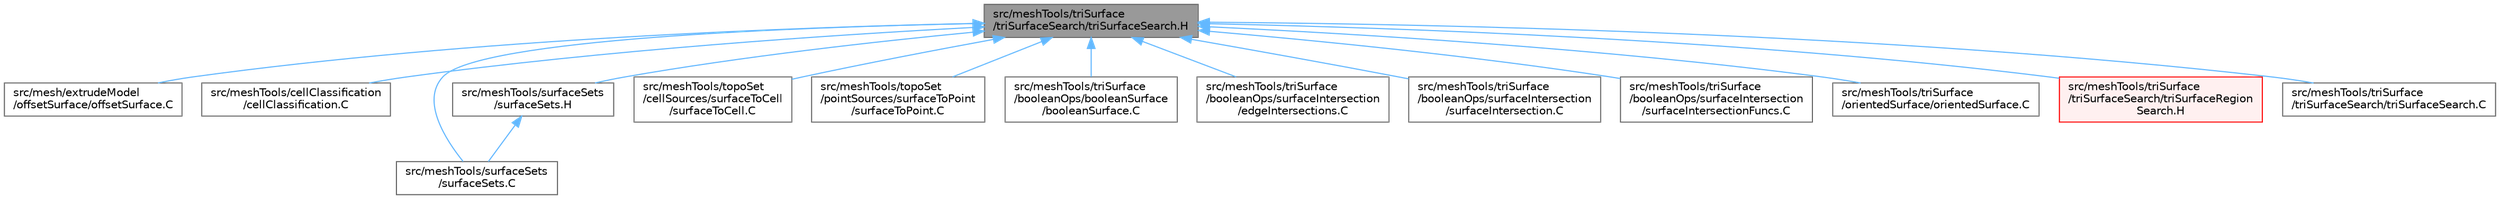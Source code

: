 digraph "src/meshTools/triSurface/triSurfaceSearch/triSurfaceSearch.H"
{
 // LATEX_PDF_SIZE
  bgcolor="transparent";
  edge [fontname=Helvetica,fontsize=10,labelfontname=Helvetica,labelfontsize=10];
  node [fontname=Helvetica,fontsize=10,shape=box,height=0.2,width=0.4];
  Node1 [id="Node000001",label="src/meshTools/triSurface\l/triSurfaceSearch/triSurfaceSearch.H",height=0.2,width=0.4,color="gray40", fillcolor="grey60", style="filled", fontcolor="black",tooltip=" "];
  Node1 -> Node2 [id="edge1_Node000001_Node000002",dir="back",color="steelblue1",style="solid",tooltip=" "];
  Node2 [id="Node000002",label="src/mesh/extrudeModel\l/offsetSurface/offsetSurface.C",height=0.2,width=0.4,color="grey40", fillcolor="white", style="filled",URL="$offsetSurface_8C.html",tooltip=" "];
  Node1 -> Node3 [id="edge2_Node000001_Node000003",dir="back",color="steelblue1",style="solid",tooltip=" "];
  Node3 [id="Node000003",label="src/meshTools/cellClassification\l/cellClassification.C",height=0.2,width=0.4,color="grey40", fillcolor="white", style="filled",URL="$cellClassification_8C.html",tooltip=" "];
  Node1 -> Node4 [id="edge3_Node000001_Node000004",dir="back",color="steelblue1",style="solid",tooltip=" "];
  Node4 [id="Node000004",label="src/meshTools/surfaceSets\l/surfaceSets.C",height=0.2,width=0.4,color="grey40", fillcolor="white", style="filled",URL="$surfaceSets_8C.html",tooltip=" "];
  Node1 -> Node5 [id="edge4_Node000001_Node000005",dir="back",color="steelblue1",style="solid",tooltip=" "];
  Node5 [id="Node000005",label="src/meshTools/surfaceSets\l/surfaceSets.H",height=0.2,width=0.4,color="grey40", fillcolor="white", style="filled",URL="$surfaceSets_8H.html",tooltip=" "];
  Node5 -> Node4 [id="edge5_Node000005_Node000004",dir="back",color="steelblue1",style="solid",tooltip=" "];
  Node1 -> Node6 [id="edge6_Node000001_Node000006",dir="back",color="steelblue1",style="solid",tooltip=" "];
  Node6 [id="Node000006",label="src/meshTools/topoSet\l/cellSources/surfaceToCell\l/surfaceToCell.C",height=0.2,width=0.4,color="grey40", fillcolor="white", style="filled",URL="$surfaceToCell_8C.html",tooltip=" "];
  Node1 -> Node7 [id="edge7_Node000001_Node000007",dir="back",color="steelblue1",style="solid",tooltip=" "];
  Node7 [id="Node000007",label="src/meshTools/topoSet\l/pointSources/surfaceToPoint\l/surfaceToPoint.C",height=0.2,width=0.4,color="grey40", fillcolor="white", style="filled",URL="$surfaceToPoint_8C.html",tooltip=" "];
  Node1 -> Node8 [id="edge8_Node000001_Node000008",dir="back",color="steelblue1",style="solid",tooltip=" "];
  Node8 [id="Node000008",label="src/meshTools/triSurface\l/booleanOps/booleanSurface\l/booleanSurface.C",height=0.2,width=0.4,color="grey40", fillcolor="white", style="filled",URL="$booleanSurface_8C.html",tooltip=" "];
  Node1 -> Node9 [id="edge9_Node000001_Node000009",dir="back",color="steelblue1",style="solid",tooltip=" "];
  Node9 [id="Node000009",label="src/meshTools/triSurface\l/booleanOps/surfaceIntersection\l/edgeIntersections.C",height=0.2,width=0.4,color="grey40", fillcolor="white", style="filled",URL="$edgeIntersections_8C.html",tooltip=" "];
  Node1 -> Node10 [id="edge10_Node000001_Node000010",dir="back",color="steelblue1",style="solid",tooltip=" "];
  Node10 [id="Node000010",label="src/meshTools/triSurface\l/booleanOps/surfaceIntersection\l/surfaceIntersection.C",height=0.2,width=0.4,color="grey40", fillcolor="white", style="filled",URL="$surfaceIntersection_8C.html",tooltip=" "];
  Node1 -> Node11 [id="edge11_Node000001_Node000011",dir="back",color="steelblue1",style="solid",tooltip=" "];
  Node11 [id="Node000011",label="src/meshTools/triSurface\l/booleanOps/surfaceIntersection\l/surfaceIntersectionFuncs.C",height=0.2,width=0.4,color="grey40", fillcolor="white", style="filled",URL="$surfaceIntersectionFuncs_8C.html",tooltip=" "];
  Node1 -> Node12 [id="edge12_Node000001_Node000012",dir="back",color="steelblue1",style="solid",tooltip=" "];
  Node12 [id="Node000012",label="src/meshTools/triSurface\l/orientedSurface/orientedSurface.C",height=0.2,width=0.4,color="grey40", fillcolor="white", style="filled",URL="$orientedSurface_8C.html",tooltip=" "];
  Node1 -> Node13 [id="edge13_Node000001_Node000013",dir="back",color="steelblue1",style="solid",tooltip=" "];
  Node13 [id="Node000013",label="src/meshTools/triSurface\l/triSurfaceSearch/triSurfaceRegion\lSearch.H",height=0.2,width=0.4,color="red", fillcolor="#FFF0F0", style="filled",URL="$triSurfaceRegionSearch_8H.html",tooltip=" "];
  Node1 -> Node50 [id="edge14_Node000001_Node000050",dir="back",color="steelblue1",style="solid",tooltip=" "];
  Node50 [id="Node000050",label="src/meshTools/triSurface\l/triSurfaceSearch/triSurfaceSearch.C",height=0.2,width=0.4,color="grey40", fillcolor="white", style="filled",URL="$triSurfaceSearch_8C.html",tooltip=" "];
}

